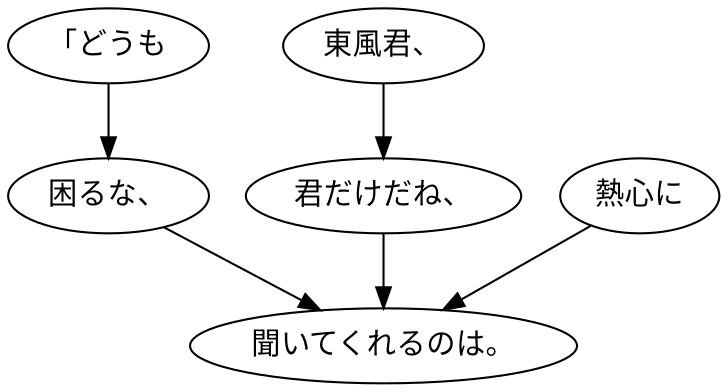 digraph graph8143 {
	node0 [label="「どうも"];
	node1 [label="困るな、"];
	node2 [label="東風君、"];
	node3 [label="君だけだね、"];
	node4 [label="熱心に"];
	node5 [label="聞いてくれるのは。"];
	node0 -> node1;
	node1 -> node5;
	node2 -> node3;
	node3 -> node5;
	node4 -> node5;
}
